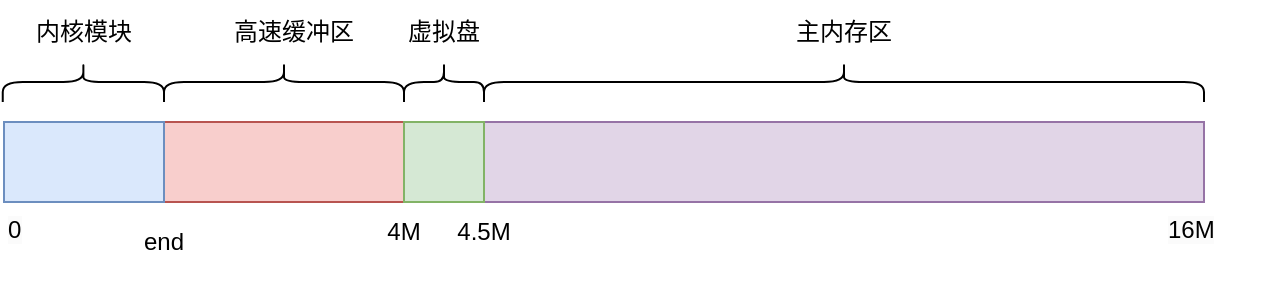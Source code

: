 <mxfile version="20.8.16" type="device"><diagram name="第 1 页" id="Z9fqQIJsKG8-aq3Dp88y"><mxGraphModel dx="1220" dy="889" grid="1" gridSize="10" guides="1" tooltips="1" connect="1" arrows="1" fold="1" page="1" pageScale="1" pageWidth="827" pageHeight="1169" math="0" shadow="0"><root><mxCell id="0"/><mxCell id="1" parent="0"/><mxCell id="56zLblbJZjW0HBdOFRBx-1" value="" style="rounded=0;whiteSpace=wrap;html=1;fillColor=#f8cecc;strokeColor=#b85450;" vertex="1" parent="1"><mxGeometry x="160" y="240" width="120" height="40" as="geometry"/></mxCell><mxCell id="56zLblbJZjW0HBdOFRBx-2" value="4M" style="text;strokeColor=none;align=center;fillColor=none;html=1;verticalAlign=middle;whiteSpace=wrap;rounded=0;" vertex="1" parent="1"><mxGeometry x="250" y="280" width="60" height="30" as="geometry"/></mxCell><mxCell id="56zLblbJZjW0HBdOFRBx-3" value="" style="rounded=0;whiteSpace=wrap;html=1;fillColor=#e1d5e7;strokeColor=#9673a6;" vertex="1" parent="1"><mxGeometry x="320" y="240" width="360" height="40" as="geometry"/></mxCell><mxCell id="56zLblbJZjW0HBdOFRBx-4" value="&lt;span style=&quot;color: rgb(0, 0, 0); font-family: Helvetica; font-size: 12px; font-style: normal; font-variant-ligatures: normal; font-variant-caps: normal; font-weight: 400; letter-spacing: normal; orphans: 2; text-align: center; text-indent: 0px; text-transform: none; widows: 2; word-spacing: 0px; -webkit-text-stroke-width: 0px; background-color: rgb(251, 251, 251); text-decoration-thickness: initial; text-decoration-style: initial; text-decoration-color: initial; float: none; display: inline !important;&quot;&gt;16M&lt;/span&gt;" style="text;whiteSpace=wrap;html=1;" vertex="1" parent="1"><mxGeometry x="660" y="280" width="50" height="40" as="geometry"/></mxCell><mxCell id="56zLblbJZjW0HBdOFRBx-5" value="&lt;span style=&quot;color: rgb(0, 0, 0); font-family: Helvetica; font-size: 12px; font-style: normal; font-variant-ligatures: normal; font-variant-caps: normal; font-weight: 400; letter-spacing: normal; orphans: 2; text-align: center; text-indent: 0px; text-transform: none; widows: 2; word-spacing: 0px; -webkit-text-stroke-width: 0px; background-color: rgb(251, 251, 251); text-decoration-thickness: initial; text-decoration-style: initial; text-decoration-color: initial; float: none; display: inline !important;&quot;&gt;0&lt;/span&gt;" style="text;whiteSpace=wrap;html=1;" vertex="1" parent="1"><mxGeometry x="80" y="280" width="50" height="40" as="geometry"/></mxCell><mxCell id="56zLblbJZjW0HBdOFRBx-6" value="" style="rounded=0;whiteSpace=wrap;html=1;fillColor=#dae8fc;strokeColor=#6c8ebf;" vertex="1" parent="1"><mxGeometry x="80" y="240" width="80" height="40" as="geometry"/></mxCell><mxCell id="56zLblbJZjW0HBdOFRBx-8" value="" style="rounded=0;whiteSpace=wrap;html=1;fillColor=#d5e8d4;strokeColor=#82b366;" vertex="1" parent="1"><mxGeometry x="280" y="240" width="40" height="40" as="geometry"/></mxCell><mxCell id="56zLblbJZjW0HBdOFRBx-9" value="" style="shape=curlyBracket;whiteSpace=wrap;html=1;rounded=1;flipH=1;labelPosition=right;verticalLabelPosition=middle;align=left;verticalAlign=middle;rotation=-90;" vertex="1" parent="1"><mxGeometry x="290" y="200" width="20" height="40" as="geometry"/></mxCell><mxCell id="56zLblbJZjW0HBdOFRBx-10" value="虚拟盘" style="text;strokeColor=none;align=center;fillColor=none;html=1;verticalAlign=middle;whiteSpace=wrap;rounded=0;" vertex="1" parent="1"><mxGeometry x="270" y="180" width="60" height="30" as="geometry"/></mxCell><mxCell id="56zLblbJZjW0HBdOFRBx-11" value="" style="shape=curlyBracket;whiteSpace=wrap;html=1;rounded=1;flipH=1;labelPosition=right;verticalLabelPosition=middle;align=left;verticalAlign=middle;rotation=-90;" vertex="1" parent="1"><mxGeometry x="490" y="40" width="20" height="360" as="geometry"/></mxCell><mxCell id="56zLblbJZjW0HBdOFRBx-13" value="主内存区" style="text;strokeColor=none;align=center;fillColor=none;html=1;verticalAlign=middle;whiteSpace=wrap;rounded=0;" vertex="1" parent="1"><mxGeometry x="470" y="180" width="60" height="30" as="geometry"/></mxCell><mxCell id="56zLblbJZjW0HBdOFRBx-14" value="高速缓冲区" style="text;strokeColor=none;align=center;fillColor=none;html=1;verticalAlign=middle;whiteSpace=wrap;rounded=0;" vertex="1" parent="1"><mxGeometry x="190" y="180" width="70" height="30" as="geometry"/></mxCell><mxCell id="56zLblbJZjW0HBdOFRBx-15" value="" style="shape=curlyBracket;whiteSpace=wrap;html=1;rounded=1;flipH=1;labelPosition=right;verticalLabelPosition=middle;align=left;verticalAlign=middle;rotation=-90;" vertex="1" parent="1"><mxGeometry x="210" y="160" width="20" height="120" as="geometry"/></mxCell><mxCell id="56zLblbJZjW0HBdOFRBx-16" value="" style="shape=curlyBracket;whiteSpace=wrap;html=1;rounded=1;flipH=1;labelPosition=right;verticalLabelPosition=middle;align=left;verticalAlign=middle;rotation=-90;" vertex="1" parent="1"><mxGeometry x="109.69" y="179.69" width="20" height="80.63" as="geometry"/></mxCell><mxCell id="56zLblbJZjW0HBdOFRBx-17" value="内核模块" style="text;strokeColor=none;align=center;fillColor=none;html=1;verticalAlign=middle;whiteSpace=wrap;rounded=0;" vertex="1" parent="1"><mxGeometry x="84.69" y="179.69" width="70" height="30" as="geometry"/></mxCell><mxCell id="56zLblbJZjW0HBdOFRBx-18" value="4.5M" style="text;strokeColor=none;align=center;fillColor=none;html=1;verticalAlign=middle;whiteSpace=wrap;rounded=0;" vertex="1" parent="1"><mxGeometry x="290" y="280" width="60" height="30" as="geometry"/></mxCell><mxCell id="56zLblbJZjW0HBdOFRBx-19" value="end" style="text;strokeColor=none;align=center;fillColor=none;html=1;verticalAlign=middle;whiteSpace=wrap;rounded=0;" vertex="1" parent="1"><mxGeometry x="129.69" y="285" width="60" height="30" as="geometry"/></mxCell></root></mxGraphModel></diagram></mxfile>
